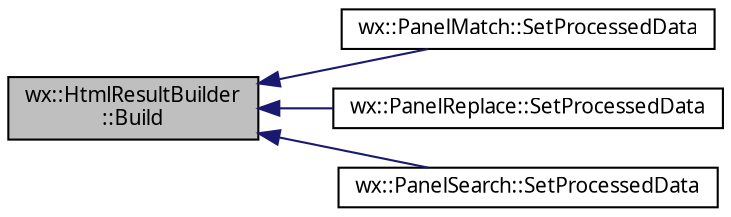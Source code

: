 digraph "wx::HtmlResultBuilder::Build"
{
 // INTERACTIVE_SVG=YES
  edge [fontname="Verdana",fontsize="10",labelfontname="Verdana",labelfontsize="10"];
  node [fontname="Verdana",fontsize="10",shape=record];
  rankdir="LR";
  Node1 [label="wx::HtmlResultBuilder\l::Build",height=0.2,width=0.4,color="black", fillcolor="grey75", style="filled", fontcolor="black"];
  Node1 -> Node2 [dir="back",color="midnightblue",fontsize="10",style="solid",fontname="Verdana"];
  Node2 [label="wx::PanelMatch::SetProcessedData",height=0.2,width=0.4,color="black", fillcolor="white", style="filled",URL="$classwx_1_1_panel_match.html#acf07909284b3dcc712fd11ecb8bc6496",tooltip="Функция передачи объекту представления обработанных данных. "];
  Node1 -> Node3 [dir="back",color="midnightblue",fontsize="10",style="solid",fontname="Verdana"];
  Node3 [label="wx::PanelReplace::SetProcessedData",height=0.2,width=0.4,color="black", fillcolor="white", style="filled",URL="$classwx_1_1_panel_replace.html#a133c64c63a2004726817884ea2e59ab8",tooltip="Функция передачи объекту представления обработанных данных. "];
  Node1 -> Node4 [dir="back",color="midnightblue",fontsize="10",style="solid",fontname="Verdana"];
  Node4 [label="wx::PanelSearch::SetProcessedData",height=0.2,width=0.4,color="black", fillcolor="white", style="filled",URL="$classwx_1_1_panel_search.html#a4e19adf4e3c5d667257250ebd0866583",tooltip="Функция передачи объекту представления обработанных данных. "];
}
